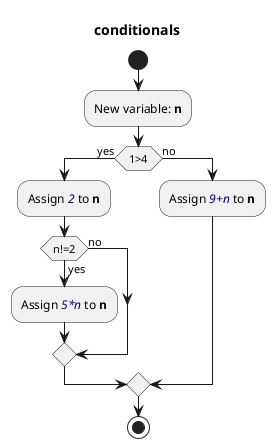 @startuml
title conditionals
start
:New variable: <b>n</b>;
if (1>4) then (yes)
:Assign <color:darkblue><i>2</i></color> to <b>n</b>;
if (n!=2) then (yes)
:Assign <color:darkblue><i>5*n</i></color> to <b>n</b>;
else (no)
endif
else (no)
:Assign <color:darkblue><i>9+n</i></color> to <b>n</b>;
endif
stop
@enduml
